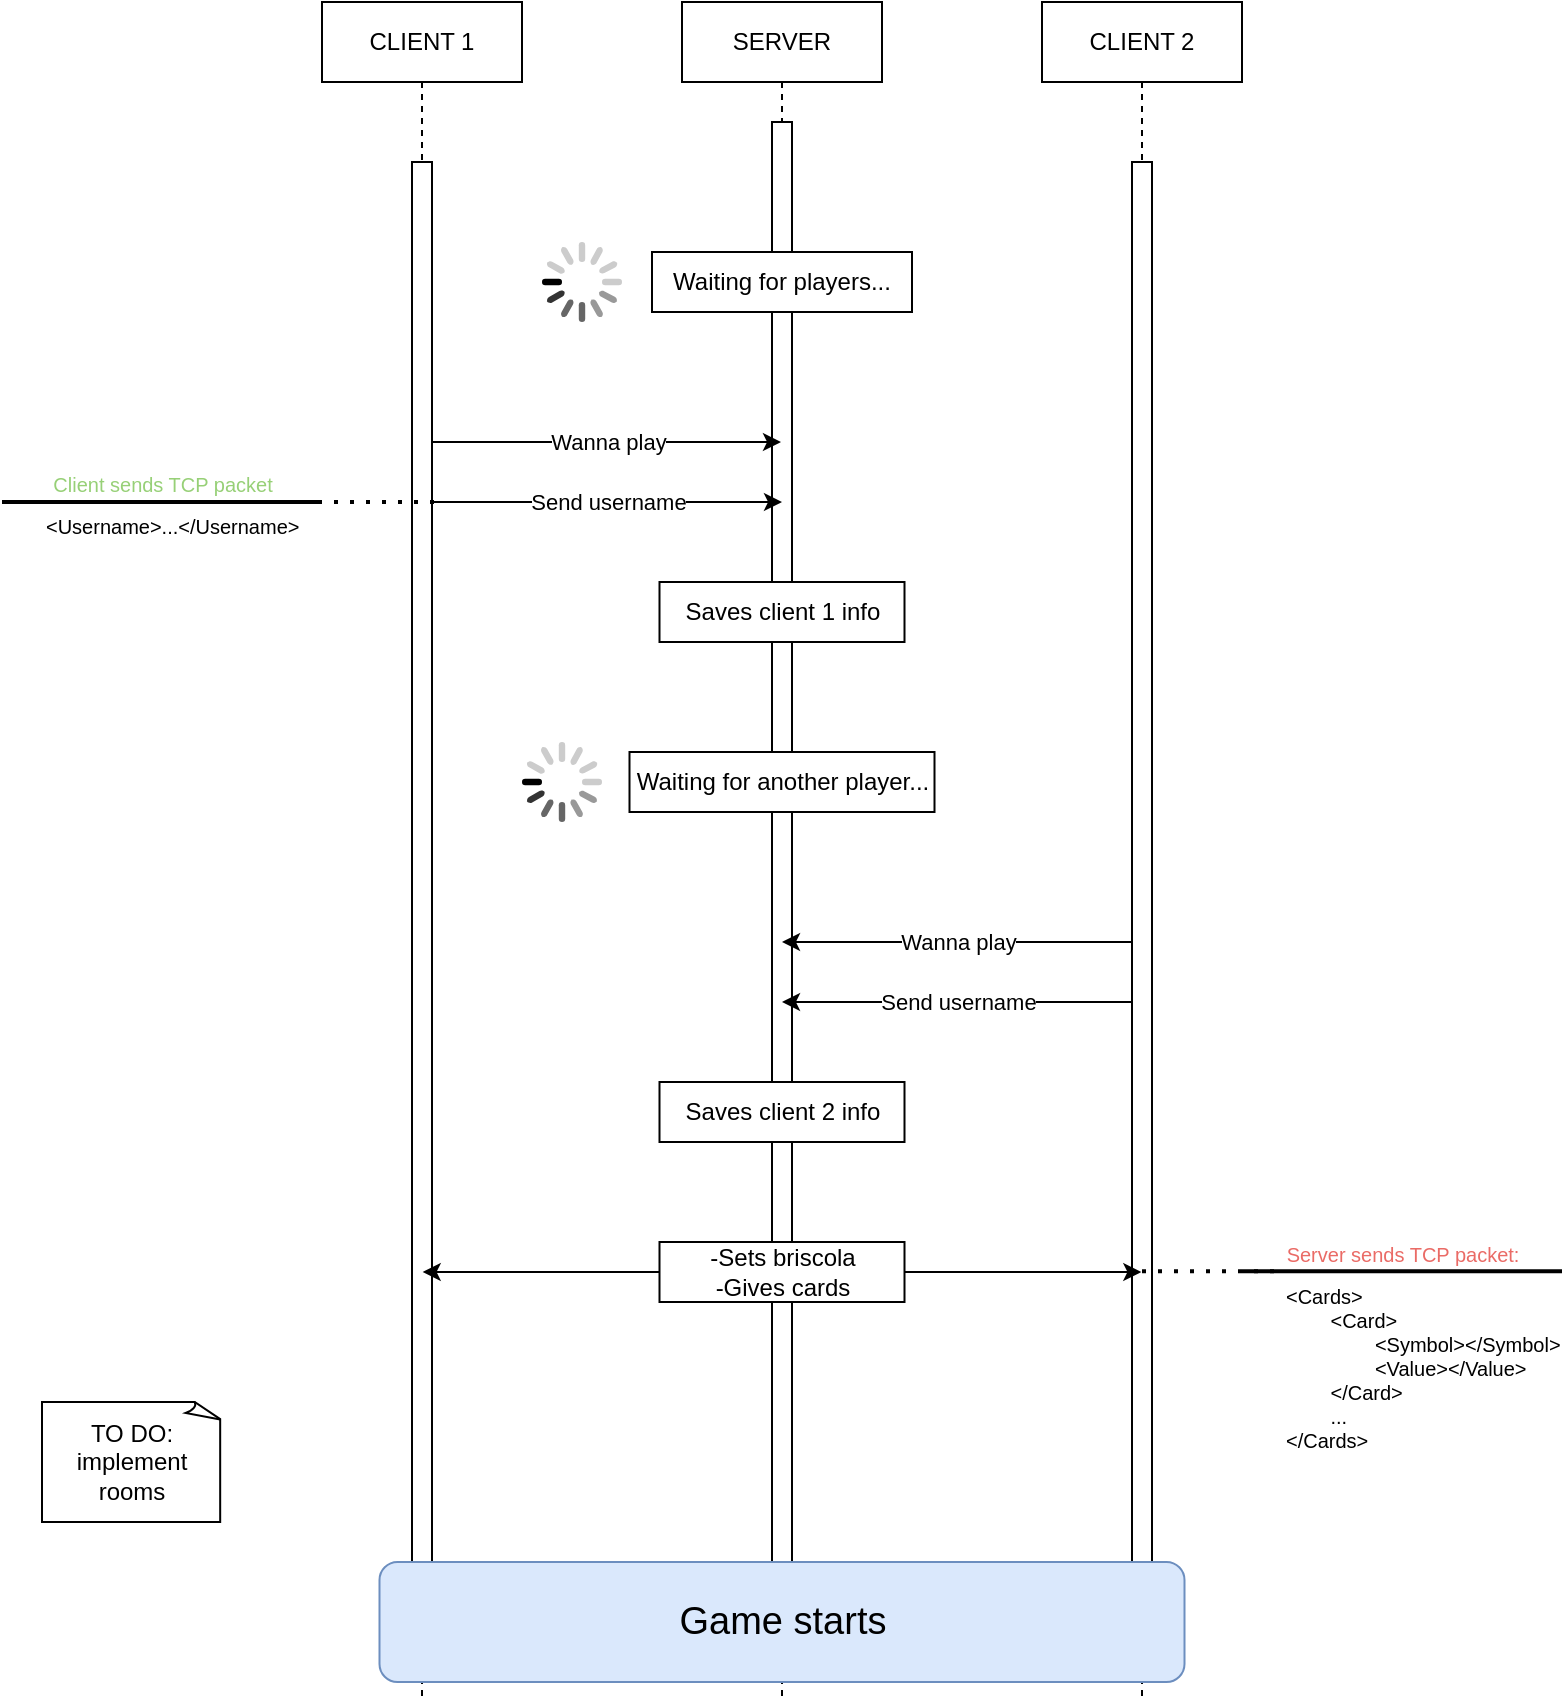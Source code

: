 <mxfile version="22.1.2" type="github">
  <diagram name="Page-1" id="2YBvvXClWsGukQMizWep">
    <mxGraphModel dx="1050" dy="623" grid="1" gridSize="10" guides="1" tooltips="1" connect="1" arrows="1" fold="1" page="1" pageScale="1" pageWidth="850" pageHeight="1100" math="0" shadow="0">
      <root>
        <mxCell id="0" />
        <mxCell id="1" parent="0" />
        <mxCell id="aM9ryv3xv72pqoxQDRHE-1" value="CLIENT 1" style="shape=umlLifeline;perimeter=lifelinePerimeter;whiteSpace=wrap;html=1;container=0;dropTarget=0;collapsible=0;recursiveResize=0;outlineConnect=0;portConstraint=eastwest;newEdgeStyle={&quot;edgeStyle&quot;:&quot;elbowEdgeStyle&quot;,&quot;elbow&quot;:&quot;vertical&quot;,&quot;curved&quot;:0,&quot;rounded&quot;:0};" parent="1" vertex="1">
          <mxGeometry x="210" y="30" width="100" height="850" as="geometry" />
        </mxCell>
        <mxCell id="aM9ryv3xv72pqoxQDRHE-2" value="" style="html=1;points=[];perimeter=orthogonalPerimeter;outlineConnect=0;targetShapes=umlLifeline;portConstraint=eastwest;newEdgeStyle={&quot;edgeStyle&quot;:&quot;elbowEdgeStyle&quot;,&quot;elbow&quot;:&quot;vertical&quot;,&quot;curved&quot;:0,&quot;rounded&quot;:0};" parent="aM9ryv3xv72pqoxQDRHE-1" vertex="1">
          <mxGeometry x="45" y="80" width="10" height="750" as="geometry" />
        </mxCell>
        <mxCell id="aM9ryv3xv72pqoxQDRHE-5" value="SERVER" style="shape=umlLifeline;perimeter=lifelinePerimeter;whiteSpace=wrap;html=1;container=0;dropTarget=0;collapsible=0;recursiveResize=0;outlineConnect=0;portConstraint=eastwest;newEdgeStyle={&quot;edgeStyle&quot;:&quot;elbowEdgeStyle&quot;,&quot;elbow&quot;:&quot;vertical&quot;,&quot;curved&quot;:0,&quot;rounded&quot;:0};" parent="1" vertex="1">
          <mxGeometry x="390" y="30" width="100" height="850" as="geometry" />
        </mxCell>
        <mxCell id="aM9ryv3xv72pqoxQDRHE-6" value="" style="html=1;points=[];perimeter=orthogonalPerimeter;outlineConnect=0;targetShapes=umlLifeline;portConstraint=eastwest;newEdgeStyle={&quot;edgeStyle&quot;:&quot;elbowEdgeStyle&quot;,&quot;elbow&quot;:&quot;vertical&quot;,&quot;curved&quot;:0,&quot;rounded&quot;:0};" parent="aM9ryv3xv72pqoxQDRHE-5" vertex="1">
          <mxGeometry x="45" y="60" width="10" height="770" as="geometry" />
        </mxCell>
        <mxCell id="1pD-Sf3ZUtQ34xBa7V4W-1" value="Waiting for players..." style="html=1;dropTarget=0;whiteSpace=wrap;" parent="1" vertex="1">
          <mxGeometry x="375" y="155" width="130" height="30" as="geometry" />
        </mxCell>
        <mxCell id="1pD-Sf3ZUtQ34xBa7V4W-3" value="Wanna play" style="endArrow=classic;html=1;rounded=0;" parent="1" edge="1">
          <mxGeometry width="50" height="50" relative="1" as="geometry">
            <mxPoint x="265" y="250.0" as="sourcePoint" />
            <mxPoint x="439.5" y="250.0" as="targetPoint" />
            <Array as="points">
              <mxPoint x="320" y="250" />
            </Array>
          </mxGeometry>
        </mxCell>
        <mxCell id="1pD-Sf3ZUtQ34xBa7V4W-4" value="Send username" style="endArrow=classic;html=1;rounded=0;" parent="1" edge="1">
          <mxGeometry x="0.001" width="50" height="50" relative="1" as="geometry">
            <mxPoint x="265" y="280.0" as="sourcePoint" />
            <mxPoint x="440" y="280" as="targetPoint" />
            <Array as="points">
              <mxPoint x="325" y="280" />
            </Array>
            <mxPoint as="offset" />
          </mxGeometry>
        </mxCell>
        <mxCell id="1pD-Sf3ZUtQ34xBa7V4W-5" value="Saves client 1 info" style="html=1;dropTarget=0;whiteSpace=wrap;" parent="1" vertex="1">
          <mxGeometry x="378.75" y="320" width="122.5" height="30" as="geometry" />
        </mxCell>
        <mxCell id="1pD-Sf3ZUtQ34xBa7V4W-7" value="Waiting for another player..." style="html=1;dropTarget=0;whiteSpace=wrap;" parent="1" vertex="1">
          <mxGeometry x="363.75" y="405" width="152.5" height="30" as="geometry" />
        </mxCell>
        <mxCell id="1pD-Sf3ZUtQ34xBa7V4W-11" value="CLIENT 2" style="shape=umlLifeline;perimeter=lifelinePerimeter;whiteSpace=wrap;html=1;container=0;dropTarget=0;collapsible=0;recursiveResize=0;outlineConnect=0;portConstraint=eastwest;newEdgeStyle={&quot;edgeStyle&quot;:&quot;elbowEdgeStyle&quot;,&quot;elbow&quot;:&quot;vertical&quot;,&quot;curved&quot;:0,&quot;rounded&quot;:0};" parent="1" vertex="1">
          <mxGeometry x="570" y="30" width="100" height="850" as="geometry" />
        </mxCell>
        <mxCell id="1pD-Sf3ZUtQ34xBa7V4W-12" value="" style="html=1;points=[];perimeter=orthogonalPerimeter;outlineConnect=0;targetShapes=umlLifeline;portConstraint=eastwest;newEdgeStyle={&quot;edgeStyle&quot;:&quot;elbowEdgeStyle&quot;,&quot;elbow&quot;:&quot;vertical&quot;,&quot;curved&quot;:0,&quot;rounded&quot;:0};" parent="1pD-Sf3ZUtQ34xBa7V4W-11" vertex="1">
          <mxGeometry x="45" y="80" width="10" height="750" as="geometry" />
        </mxCell>
        <mxCell id="1pD-Sf3ZUtQ34xBa7V4W-13" value="Wanna play" style="endArrow=classic;html=1;rounded=0;" parent="1" edge="1">
          <mxGeometry width="50" height="50" relative="1" as="geometry">
            <mxPoint x="615" y="500" as="sourcePoint" />
            <mxPoint x="440" y="500" as="targetPoint" />
            <Array as="points">
              <mxPoint x="495" y="500" />
            </Array>
          </mxGeometry>
        </mxCell>
        <mxCell id="1pD-Sf3ZUtQ34xBa7V4W-14" value="Send username" style="endArrow=classic;html=1;rounded=0;" parent="1" edge="1">
          <mxGeometry x="0.001" width="50" height="50" relative="1" as="geometry">
            <mxPoint x="615" y="530" as="sourcePoint" />
            <mxPoint x="440" y="530" as="targetPoint" />
            <Array as="points">
              <mxPoint x="500" y="530" />
            </Array>
            <mxPoint as="offset" />
          </mxGeometry>
        </mxCell>
        <mxCell id="1pD-Sf3ZUtQ34xBa7V4W-15" value="Saves client 2 info" style="html=1;dropTarget=0;whiteSpace=wrap;" parent="1" vertex="1">
          <mxGeometry x="378.75" y="570" width="122.5" height="30" as="geometry" />
        </mxCell>
        <mxCell id="1pD-Sf3ZUtQ34xBa7V4W-18" value="" style="endArrow=classic;html=1;rounded=0;" parent="1" edge="1">
          <mxGeometry width="50" height="50" relative="1" as="geometry">
            <mxPoint x="435.17" y="665" as="sourcePoint" />
            <mxPoint x="260.337" y="665" as="targetPoint" />
          </mxGeometry>
        </mxCell>
        <mxCell id="1pD-Sf3ZUtQ34xBa7V4W-19" value="" style="endArrow=classic;html=1;rounded=0;" parent="1" edge="1">
          <mxGeometry width="50" height="50" relative="1" as="geometry">
            <mxPoint x="445.17" y="665" as="sourcePoint" />
            <mxPoint x="619.67" y="665" as="targetPoint" />
          </mxGeometry>
        </mxCell>
        <mxCell id="1pD-Sf3ZUtQ34xBa7V4W-20" value="-Sets briscola&lt;br&gt;-Gives cards" style="html=1;dropTarget=0;whiteSpace=wrap;" parent="1" vertex="1">
          <mxGeometry x="378.75" y="650" width="122.5" height="30" as="geometry" />
        </mxCell>
        <mxCell id="1pD-Sf3ZUtQ34xBa7V4W-21" value="" style="html=1;verticalLabelPosition=bottom;labelBackgroundColor=#ffffff;verticalAlign=top;shadow=0;dashed=0;strokeWidth=2;shape=mxgraph.ios7.misc.loading_circle;" parent="1" vertex="1">
          <mxGeometry x="320" y="150" width="40" height="40" as="geometry" />
        </mxCell>
        <mxCell id="1pD-Sf3ZUtQ34xBa7V4W-22" value="" style="html=1;verticalLabelPosition=bottom;labelBackgroundColor=#ffffff;verticalAlign=top;shadow=0;dashed=0;strokeWidth=2;shape=mxgraph.ios7.misc.loading_circle;" parent="1" vertex="1">
          <mxGeometry x="310" y="400" width="40" height="40" as="geometry" />
        </mxCell>
        <mxCell id="1pD-Sf3ZUtQ34xBa7V4W-24" value="&lt;font style=&quot;font-size: 19px;&quot;&gt;Game starts&lt;/font&gt;" style="rounded=1;whiteSpace=wrap;html=1;fillColor=#dae8fc;strokeColor=#6c8ebf;" parent="1" vertex="1">
          <mxGeometry x="238.75" y="810" width="402.5" height="60" as="geometry" />
        </mxCell>
        <mxCell id="1pD-Sf3ZUtQ34xBa7V4W-27" value="&lt;font color=&quot;#97d077&quot;&gt;Client sends TCP packet&lt;/font&gt;" style="verticalAlign=bottom;html=1;endArrow=none;edgeStyle=none;labelBackgroundColor=none;fontSize=10;strokeWidth=2;rounded=0;" parent="1" edge="1">
          <mxGeometry relative="1" as="geometry">
            <mxPoint x="50" y="280" as="sourcePoint" />
            <mxPoint x="210" y="280" as="targetPoint" />
          </mxGeometry>
        </mxCell>
        <mxCell id="1pD-Sf3ZUtQ34xBa7V4W-28" value="&amp;lt;Username&amp;gt;...&amp;lt;/Username&amp;gt;" style="resizable=0;html=1;align=left;verticalAlign=top;labelBackgroundColor=none;fontSize=10;" parent="1pD-Sf3ZUtQ34xBa7V4W-27" connectable="0" vertex="1">
          <mxGeometry x="-1" relative="1" as="geometry">
            <mxPoint x="20" as="offset" />
          </mxGeometry>
        </mxCell>
        <mxCell id="1pD-Sf3ZUtQ34xBa7V4W-34" value="TO DO: implement rooms" style="whiteSpace=wrap;html=1;shape=mxgraph.basic.document" parent="1" vertex="1">
          <mxGeometry x="70" y="730" width="90" height="60" as="geometry" />
        </mxCell>
        <mxCell id="1pD-Sf3ZUtQ34xBa7V4W-40" value="" style="endArrow=none;dashed=1;html=1;dashPattern=1 3;strokeWidth=2;rounded=0;" parent="1" edge="1">
          <mxGeometry width="50" height="50" relative="1" as="geometry">
            <mxPoint x="200" y="280" as="sourcePoint" />
            <mxPoint x="270" y="280" as="targetPoint" />
          </mxGeometry>
        </mxCell>
        <mxCell id="1pD-Sf3ZUtQ34xBa7V4W-43" value="&lt;font color=&quot;#ea6b66&quot;&gt;Server sends TCP packet:&lt;/font&gt;" style="verticalAlign=bottom;html=1;endArrow=none;edgeStyle=none;labelBackgroundColor=none;fontSize=10;strokeWidth=2;rounded=0;" parent="1" edge="1">
          <mxGeometry relative="1" as="geometry">
            <mxPoint x="670" y="664.66" as="sourcePoint" />
            <mxPoint x="830" y="664.66" as="targetPoint" />
          </mxGeometry>
        </mxCell>
        <mxCell id="1pD-Sf3ZUtQ34xBa7V4W-44" value="&amp;lt;Cards&amp;gt;&lt;br&gt;&lt;span style=&quot;white-space: pre;&quot;&gt;&#x9;&lt;/span&gt;&amp;lt;Card&amp;gt;&lt;br&gt;&lt;span style=&quot;white-space: pre;&quot;&gt;&#x9;&lt;span style=&quot;white-space: pre;&quot;&gt;&#x9;&lt;/span&gt;&amp;lt;&lt;/span&gt;Symbol&amp;gt;&amp;lt;/Symbol&amp;gt;&lt;br&gt;&lt;span style=&quot;white-space: pre;&quot;&gt;&#x9;&lt;/span&gt;&lt;span style=&quot;white-space: pre;&quot;&gt;&#x9;&lt;/span&gt;&amp;lt;Value&amp;gt;&amp;lt;/Value&amp;gt;&lt;br&gt;&lt;span style=&quot;white-space: pre;&quot;&gt;&#x9;&lt;/span&gt;&amp;lt;/Card&amp;gt;&lt;br&gt;&lt;span style=&quot;white-space: pre;&quot;&gt;&#x9;&lt;/span&gt;...&lt;br&gt;&amp;lt;/Cards&amp;gt;" style="resizable=0;html=1;align=left;verticalAlign=top;labelBackgroundColor=none;fontSize=10;" parent="1pD-Sf3ZUtQ34xBa7V4W-43" connectable="0" vertex="1">
          <mxGeometry x="-1" relative="1" as="geometry">
            <mxPoint x="20" as="offset" />
          </mxGeometry>
        </mxCell>
        <mxCell id="1pD-Sf3ZUtQ34xBa7V4W-45" value="" style="endArrow=none;dashed=1;html=1;dashPattern=1 3;strokeWidth=2;rounded=0;" parent="1" edge="1">
          <mxGeometry width="50" height="50" relative="1" as="geometry">
            <mxPoint x="620" y="664.66" as="sourcePoint" />
            <mxPoint x="690" y="664.66" as="targetPoint" />
          </mxGeometry>
        </mxCell>
      </root>
    </mxGraphModel>
  </diagram>
</mxfile>
